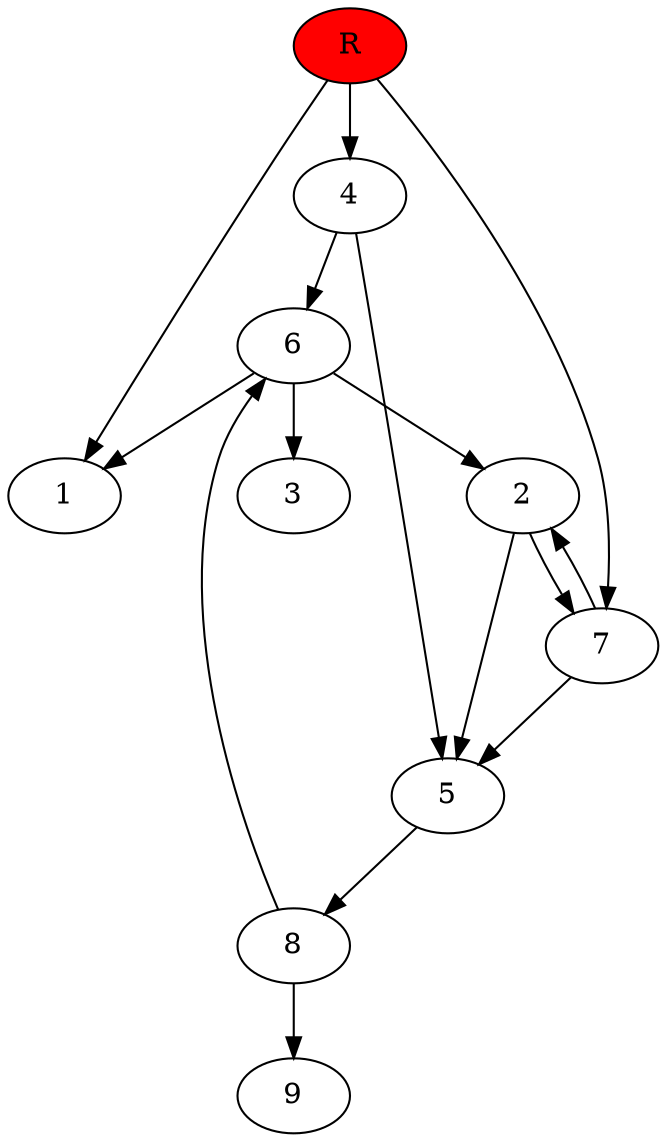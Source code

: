 digraph prb2193 {
	1
	2
	3
	4
	5
	6
	7
	8
	R [fillcolor="#ff0000" style=filled]
	2 -> 5
	2 -> 7
	4 -> 5
	4 -> 6
	5 -> 8
	6 -> 1
	6 -> 2
	6 -> 3
	7 -> 2
	7 -> 5
	8 -> 6
	8 -> 9
	R -> 1
	R -> 4
	R -> 7
}

